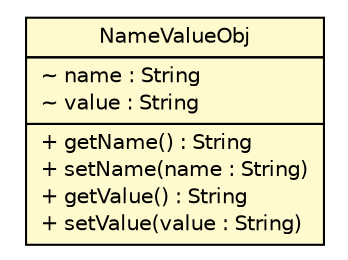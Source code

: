 #!/usr/local/bin/dot
#
# Class diagram 
# Generated by UmlGraph version 4.8 (http://www.spinellis.gr/sw/umlgraph)
#

digraph G {
	edge [fontname="Helvetica",fontsize=10,labelfontname="Helvetica",labelfontsize=10];
	node [fontname="Helvetica",fontsize=10,shape=plaintext];
	// gov.nih.nci.ncia.util.NameValueObj
	c65905 [label=<<table border="0" cellborder="1" cellspacing="0" cellpadding="2" port="p" bgcolor="lemonChiffon" href="./NameValueObj.html">
		<tr><td><table border="0" cellspacing="0" cellpadding="1">
			<tr><td> NameValueObj </td></tr>
		</table></td></tr>
		<tr><td><table border="0" cellspacing="0" cellpadding="1">
			<tr><td align="left"> ~ name : String </td></tr>
			<tr><td align="left"> ~ value : String </td></tr>
		</table></td></tr>
		<tr><td><table border="0" cellspacing="0" cellpadding="1">
			<tr><td align="left"> + getName() : String </td></tr>
			<tr><td align="left"> + setName(name : String) </td></tr>
			<tr><td align="left"> + getValue() : String </td></tr>
			<tr><td align="left"> + setValue(value : String) </td></tr>
		</table></td></tr>
		</table>>, fontname="Helvetica", fontcolor="black", fontsize=10.0];
}

